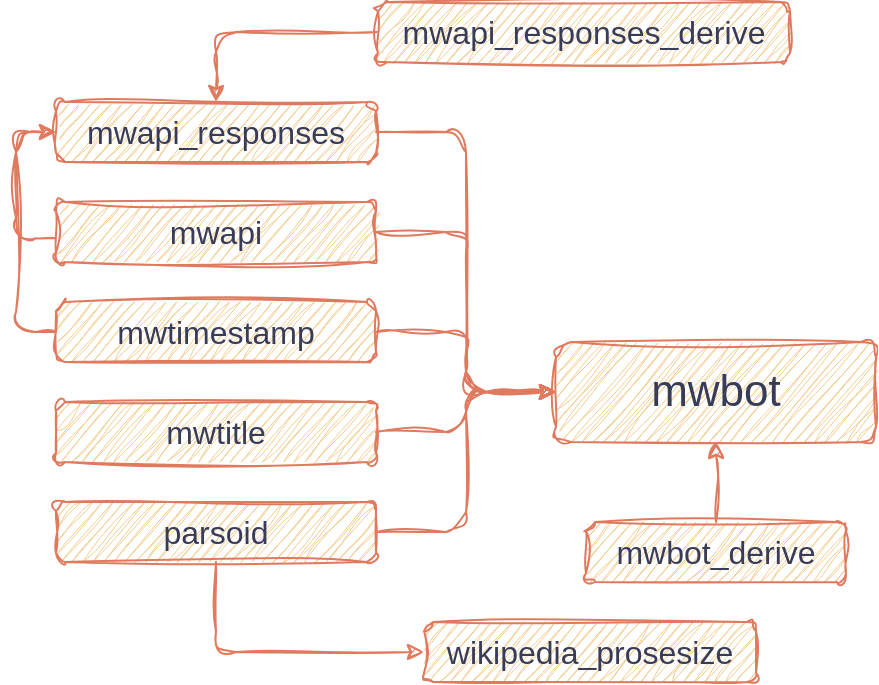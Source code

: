 <mxfile version="28.1.1">
  <diagram name="Page-1" id="nPSMN8shHIH9Cje0tpHZ">
    <mxGraphModel dx="854" dy="648" grid="1" gridSize="10" guides="1" tooltips="1" connect="1" arrows="1" fold="1" page="1" pageScale="1" pageWidth="827" pageHeight="1169" math="0" shadow="0">
      <root>
        <mxCell id="0" />
        <mxCell id="1" parent="0" />
        <mxCell id="ONmzsRhYv475mUTvHMMu-13" style="edgeStyle=orthogonalEdgeStyle;rounded=1;orthogonalLoop=1;jettySize=auto;html=1;entryX=0;entryY=0.5;entryDx=0;entryDy=0;sketch=1;curveFitting=1;jiggle=2;labelBackgroundColor=none;fontColor=default;strokeColor=#E07A5F;" parent="1" source="01FXjIsKuXOsLsB-IkXL-1" target="ONmzsRhYv475mUTvHMMu-5" edge="1">
          <mxGeometry relative="1" as="geometry" />
        </mxCell>
        <mxCell id="01FXjIsKuXOsLsB-IkXL-1" value="&lt;div&gt;mwapi_responses&lt;/div&gt;" style="rounded=1;whiteSpace=wrap;html=1;fontFamily=Helvetica;fontSize=16;sketch=1;curveFitting=1;jiggle=2;labelBackgroundColor=none;fillColor=#F2CC8F;strokeColor=#E07A5F;fontColor=#393C56;" parent="1" vertex="1">
          <mxGeometry x="70" y="110" width="160" height="30" as="geometry" />
        </mxCell>
        <mxCell id="ONmzsRhYv475mUTvHMMu-12" style="edgeStyle=orthogonalEdgeStyle;rounded=1;orthogonalLoop=1;jettySize=auto;html=1;entryX=0;entryY=0.5;entryDx=0;entryDy=0;sketch=1;curveFitting=1;jiggle=2;labelBackgroundColor=none;fontColor=default;strokeColor=#E07A5F;" parent="1" source="01FXjIsKuXOsLsB-IkXL-2" target="ONmzsRhYv475mUTvHMMu-5" edge="1">
          <mxGeometry relative="1" as="geometry" />
        </mxCell>
        <mxCell id="ONmzsRhYv475mUTvHMMu-20" style="edgeStyle=orthogonalEdgeStyle;rounded=1;orthogonalLoop=1;jettySize=auto;html=1;entryX=0;entryY=0.5;entryDx=0;entryDy=0;exitX=-0.002;exitY=0.605;exitDx=0;exitDy=0;exitPerimeter=0;sketch=1;curveFitting=1;jiggle=2;labelBackgroundColor=none;fontColor=default;strokeColor=#E07A5F;" parent="1" source="01FXjIsKuXOsLsB-IkXL-2" target="01FXjIsKuXOsLsB-IkXL-1" edge="1">
          <mxGeometry relative="1" as="geometry" />
        </mxCell>
        <mxCell id="01FXjIsKuXOsLsB-IkXL-2" value="&lt;div&gt;mwapi&lt;/div&gt;" style="rounded=1;whiteSpace=wrap;html=1;fontFamily=Helvetica;fontSize=16;sketch=1;curveFitting=1;jiggle=2;labelBackgroundColor=none;fillColor=#F2CC8F;strokeColor=#E07A5F;fontColor=#393C56;" parent="1" vertex="1">
          <mxGeometry x="70" y="160" width="160" height="30" as="geometry" />
        </mxCell>
        <mxCell id="ONmzsRhYv475mUTvHMMu-11" style="edgeStyle=orthogonalEdgeStyle;rounded=1;orthogonalLoop=1;jettySize=auto;html=1;entryX=0;entryY=0.5;entryDx=0;entryDy=0;sketch=1;curveFitting=1;jiggle=2;labelBackgroundColor=none;fontColor=default;strokeColor=#E07A5F;" parent="1" source="01FXjIsKuXOsLsB-IkXL-3" target="ONmzsRhYv475mUTvHMMu-5" edge="1">
          <mxGeometry relative="1" as="geometry" />
        </mxCell>
        <mxCell id="ONmzsRhYv475mUTvHMMu-21" style="edgeStyle=orthogonalEdgeStyle;rounded=1;orthogonalLoop=1;jettySize=auto;html=1;entryX=0;entryY=0.5;entryDx=0;entryDy=0;exitX=0;exitY=0.5;exitDx=0;exitDy=0;sketch=1;curveFitting=1;jiggle=2;labelBackgroundColor=none;fontColor=default;strokeColor=#E07A5F;" parent="1" source="01FXjIsKuXOsLsB-IkXL-3" target="01FXjIsKuXOsLsB-IkXL-1" edge="1">
          <mxGeometry relative="1" as="geometry" />
        </mxCell>
        <mxCell id="01FXjIsKuXOsLsB-IkXL-3" value="mwtimestamp" style="rounded=1;whiteSpace=wrap;html=1;fontFamily=Helvetica;fontSize=16;sketch=1;curveFitting=1;jiggle=2;labelBackgroundColor=none;fillColor=#F2CC8F;strokeColor=#E07A5F;fontColor=#393C56;" parent="1" vertex="1">
          <mxGeometry x="70" y="210" width="160" height="30" as="geometry" />
        </mxCell>
        <mxCell id="ONmzsRhYv475mUTvHMMu-10" style="edgeStyle=orthogonalEdgeStyle;rounded=1;orthogonalLoop=1;jettySize=auto;html=1;entryX=0;entryY=0.5;entryDx=0;entryDy=0;sketch=1;curveFitting=1;jiggle=2;labelBackgroundColor=none;fontColor=default;strokeColor=#E07A5F;" parent="1" source="01FXjIsKuXOsLsB-IkXL-4" target="ONmzsRhYv475mUTvHMMu-5" edge="1">
          <mxGeometry relative="1" as="geometry" />
        </mxCell>
        <mxCell id="01FXjIsKuXOsLsB-IkXL-4" value="mwtitle" style="rounded=1;whiteSpace=wrap;html=1;fontFamily=Helvetica;fontSize=16;sketch=1;curveFitting=1;jiggle=2;labelBackgroundColor=none;fillColor=#F2CC8F;strokeColor=#E07A5F;fontColor=#393C56;" parent="1" vertex="1">
          <mxGeometry x="70" y="260" width="160" height="30" as="geometry" />
        </mxCell>
        <mxCell id="01FXjIsKuXOsLsB-IkXL-10" style="edgeStyle=orthogonalEdgeStyle;rounded=1;orthogonalLoop=1;jettySize=auto;html=1;sketch=1;curveFitting=1;jiggle=2;labelBackgroundColor=none;fontColor=default;strokeColor=#E07A5F;" parent="1" source="01FXjIsKuXOsLsB-IkXL-6" target="01FXjIsKuXOsLsB-IkXL-1" edge="1">
          <mxGeometry relative="1" as="geometry" />
        </mxCell>
        <mxCell id="01FXjIsKuXOsLsB-IkXL-6" value="mwapi_responses_derive" style="rounded=1;whiteSpace=wrap;html=1;fontFamily=Helvetica;fontSize=16;sketch=1;curveFitting=1;jiggle=2;labelBackgroundColor=none;fillColor=#F2CC8F;strokeColor=#E07A5F;fontColor=#393C56;" parent="1" vertex="1">
          <mxGeometry x="231" y="60" width="206" height="30" as="geometry" />
        </mxCell>
        <mxCell id="ONmzsRhYv475mUTvHMMu-4" style="edgeStyle=orthogonalEdgeStyle;rounded=1;orthogonalLoop=1;jettySize=auto;html=1;entryX=0;entryY=0.5;entryDx=0;entryDy=0;exitX=0.5;exitY=1;exitDx=0;exitDy=0;sketch=1;curveFitting=1;jiggle=2;labelBackgroundColor=none;fontColor=default;strokeColor=#E07A5F;" parent="1" source="01FXjIsKuXOsLsB-IkXL-16" target="ONmzsRhYv475mUTvHMMu-1" edge="1">
          <mxGeometry relative="1" as="geometry" />
        </mxCell>
        <mxCell id="ONmzsRhYv475mUTvHMMu-9" style="edgeStyle=orthogonalEdgeStyle;rounded=1;orthogonalLoop=1;jettySize=auto;html=1;entryX=0;entryY=0.5;entryDx=0;entryDy=0;sketch=1;curveFitting=1;jiggle=2;labelBackgroundColor=none;fontColor=default;strokeColor=#E07A5F;" parent="1" source="01FXjIsKuXOsLsB-IkXL-16" target="ONmzsRhYv475mUTvHMMu-5" edge="1">
          <mxGeometry relative="1" as="geometry" />
        </mxCell>
        <mxCell id="01FXjIsKuXOsLsB-IkXL-16" value="parsoid" style="rounded=1;whiteSpace=wrap;html=1;fontFamily=Helvetica;fontSize=16;sketch=1;curveFitting=1;jiggle=2;labelBackgroundColor=none;fillColor=#F2CC8F;strokeColor=#E07A5F;fontColor=#393C56;" parent="1" vertex="1">
          <mxGeometry x="70" y="310" width="160" height="30" as="geometry" />
        </mxCell>
        <mxCell id="ONmzsRhYv475mUTvHMMu-1" value="wikipedia_prosesize" style="rounded=1;whiteSpace=wrap;html=1;fontFamily=Helvetica;fontSize=16;sketch=1;curveFitting=1;jiggle=2;labelBackgroundColor=none;fillColor=#F2CC8F;strokeColor=#E07A5F;fontColor=#393C56;" parent="1" vertex="1">
          <mxGeometry x="254" y="370" width="166" height="30" as="geometry" />
        </mxCell>
        <mxCell id="ONmzsRhYv475mUTvHMMu-5" value="mwbot" style="rounded=1;whiteSpace=wrap;html=1;fontFamily=Helvetica;fontSize=22;sketch=1;curveFitting=1;jiggle=2;labelBackgroundColor=none;fillColor=#F2CC8F;strokeColor=#E07A5F;fontColor=#393C56;" parent="1" vertex="1">
          <mxGeometry x="320" y="230" width="160" height="50" as="geometry" />
        </mxCell>
        <mxCell id="ONmzsRhYv475mUTvHMMu-8" style="edgeStyle=orthogonalEdgeStyle;rounded=1;orthogonalLoop=1;jettySize=auto;html=1;sketch=1;curveFitting=1;jiggle=2;labelBackgroundColor=none;fontColor=default;strokeColor=#E07A5F;" parent="1" source="ONmzsRhYv475mUTvHMMu-7" target="ONmzsRhYv475mUTvHMMu-5" edge="1">
          <mxGeometry relative="1" as="geometry" />
        </mxCell>
        <mxCell id="ONmzsRhYv475mUTvHMMu-7" value="mwbot_derive" style="rounded=1;whiteSpace=wrap;html=1;fontFamily=Helvetica;fontSize=16;sketch=1;curveFitting=1;jiggle=2;labelBackgroundColor=none;fillColor=#F2CC8F;strokeColor=#E07A5F;fontColor=#393C56;" parent="1" vertex="1">
          <mxGeometry x="335" y="320" width="130" height="30" as="geometry" />
        </mxCell>
      </root>
    </mxGraphModel>
  </diagram>
</mxfile>
